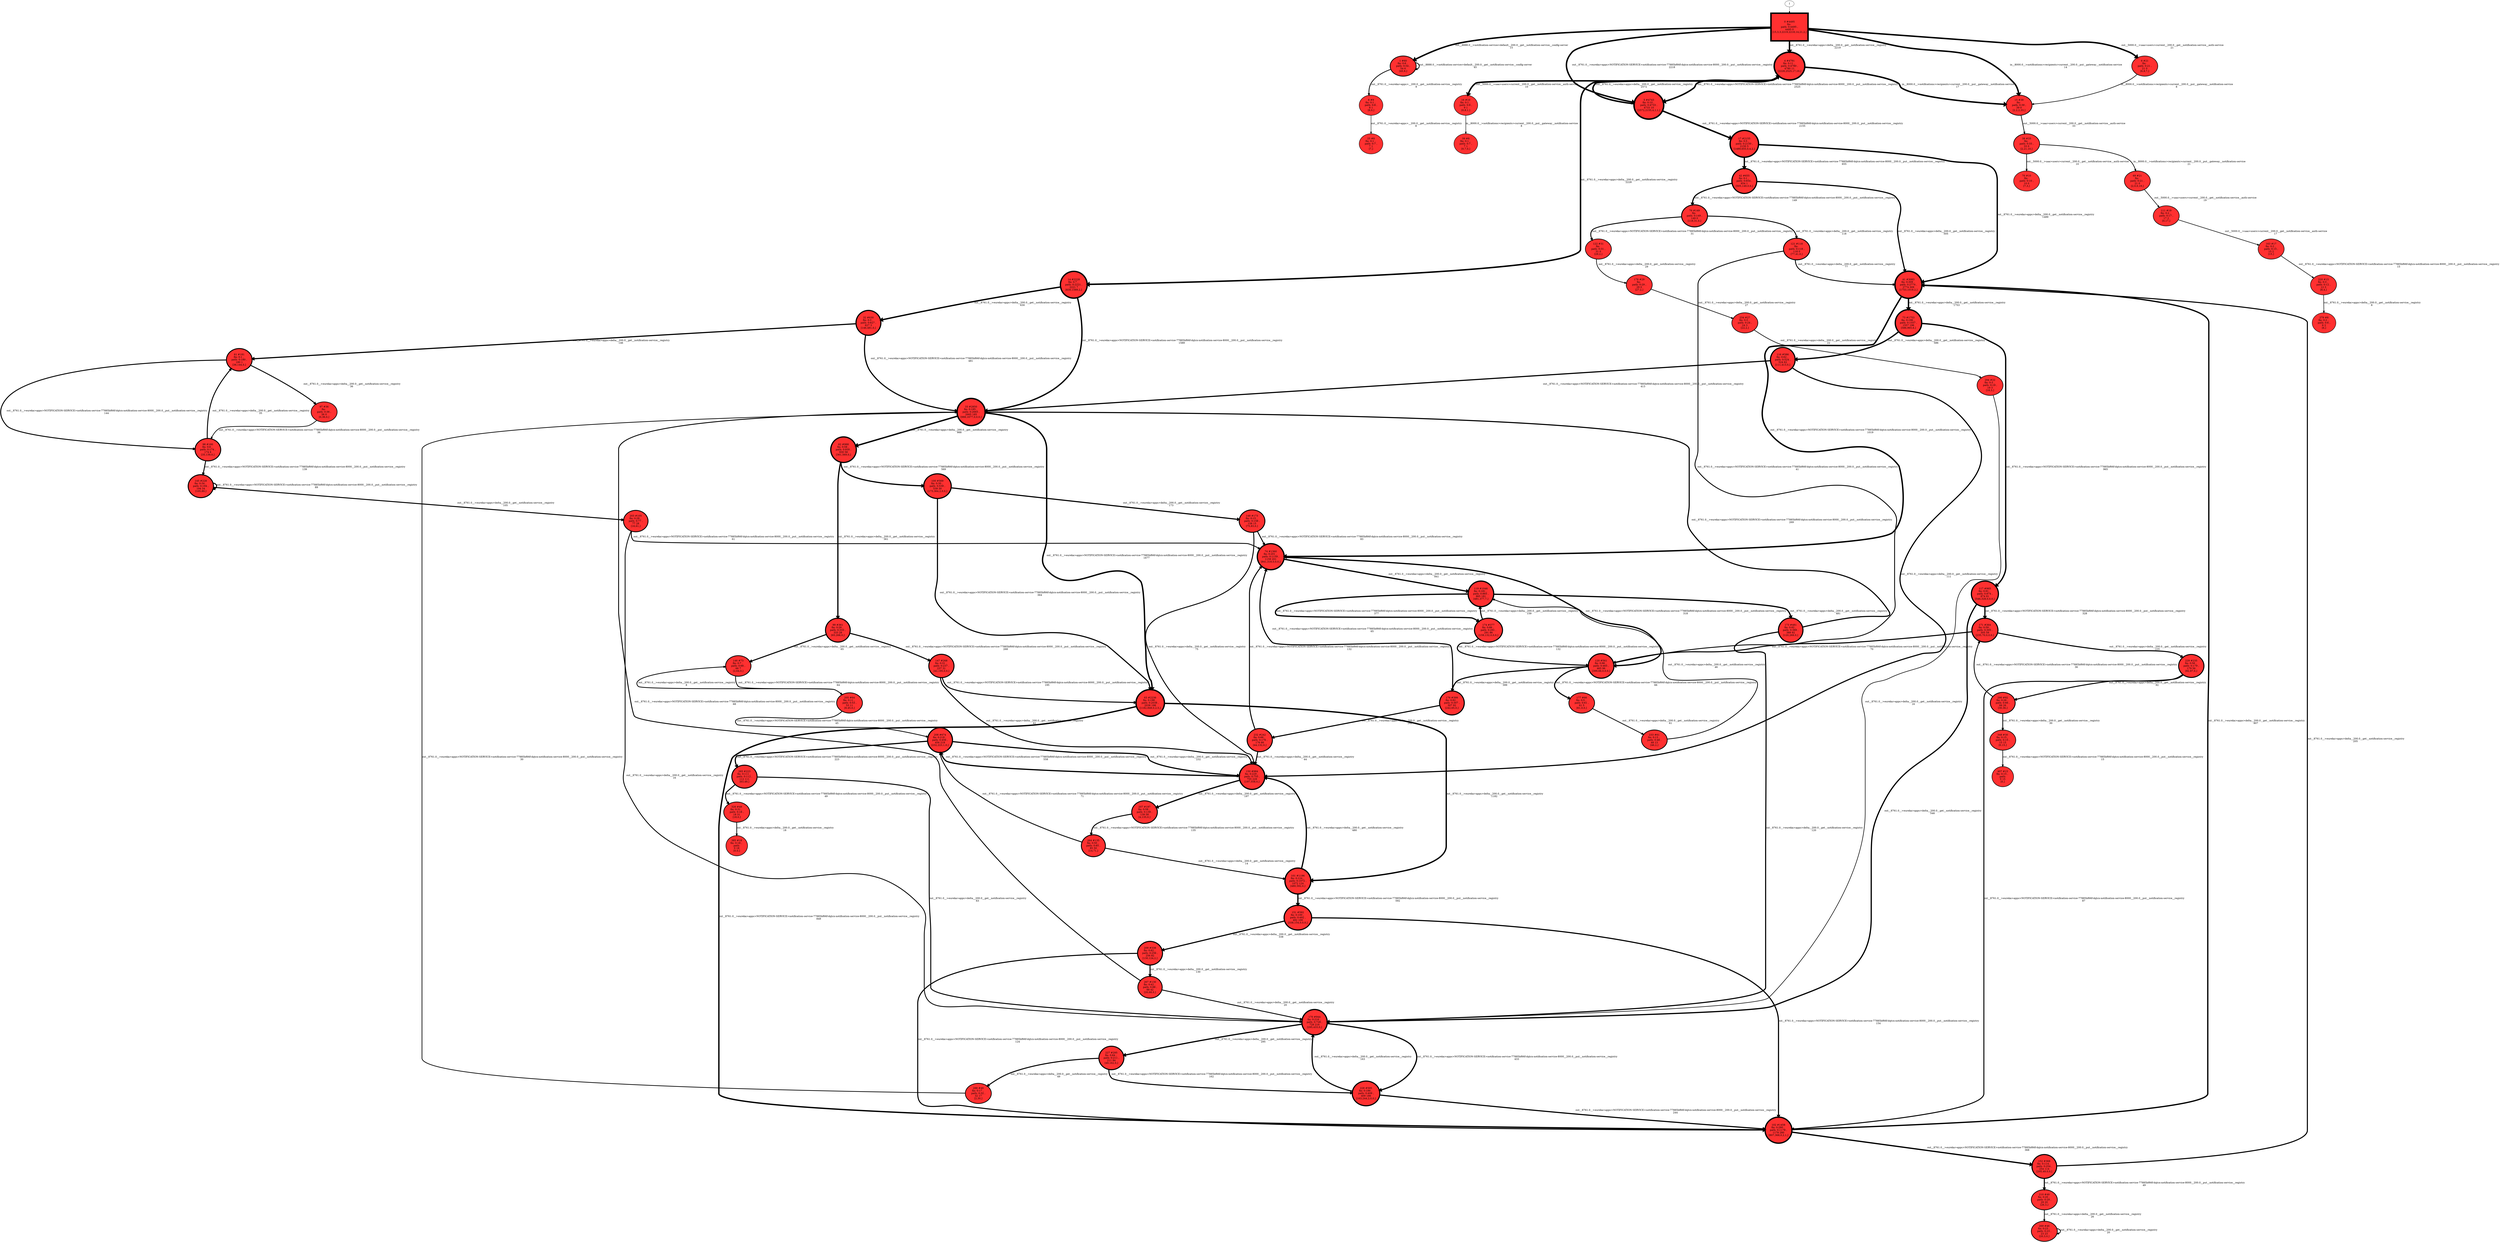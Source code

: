 // produced with flexfringe // 
digraph DFA {
	0 [label="root" shape=box];
		I -> 0;
	0 [ label="0 #4495
fin: 
 path: 0:4495 , 
4495 0
[15,3,3,2219,2218,14,21,2,]" , style=filled, fillcolor="firebrick1", width=2.24187, height=2.24187, penwidth=8.41094];
		0 -> 1 [label="out__8888.0__>notification-service>default__200.0__get__notification-service__config-server
15 " , penwidth=8.41094 ];
		0 -> 4 [label="out__8761.0__>eureka>apps>delta__200.0__get__notification-service__registry
2219 " , penwidth=8.41094 ];
		0 -> 5 [label="out__8761.0__>eureka>apps>NOTIFICATION-SERVICE>notification-service-77885bf66f-dqtcx-notification-service-8000__200.0__put__notification-service__registry
2218 " , penwidth=8.41094 ];
		0 -> 15 [label="in__8000.0__>notifications>recipients>current__200.0__put__gateway__notification-service
14 " , penwidth=8.41094 ];
		0 -> 6 [label="out__5000.0__>uaa>users>current__200.0__get__notification-service__auth-service
21 " , penwidth=8.41094 ];
	1 [ label="1 #60
fin: 0:6 , 
 path: 0:54 , 
54 6
[45,9,]" , style=filled, fillcolor="firebrick1", width=1.63137, height=1.63137, penwidth=4.11087];
		1 -> 1 [label="out__8888.0__>notification-service>default__200.0__get__notification-service__config-server
45 " , penwidth=4.11087 ];
		1 -> 8 [label="out__8761.0__>eureka>apps>__200.0__get__notification-service__registry
9 " , penwidth=4.11087 ];
	4 [ label="4 #4791
fin: 0:11 , 
 path: 0:4780 , 
4780 11
[2228,2525,17,10,]" , style=filled, fillcolor="firebrick1", width=2.24863, height=2.24863, penwidth=8.4747];
		4 -> 14 [label="out__8761.0__>eureka>apps>delta__200.0__get__notification-service__registry
2228 " , penwidth=8.4747 ];
		4 -> 5 [label="out__8761.0__>eureka>apps>NOTIFICATION-SERVICE>notification-service-77885bf66f-dqtcx-notification-service-8000__200.0__put__notification-service__registry
2525 " , penwidth=8.4747 ];
		4 -> 15 [label="in__8000.0__>notifications>recipients>current__200.0__put__gateway__notification-service
17 " , penwidth=8.4747 ];
		4 -> 16 [label="out__5000.0__>uaa>users>current__200.0__get__notification-service__auth-service
10 " , penwidth=8.4747 ];
	5 [ label="5 #4743
fin: 0:10 , 
 path: 0:4733 , 
4733 10
[2572,2155,4,1,1,]" , style=filled, fillcolor="firebrick1", width=2.24756, height=2.24756, penwidth=8.46464];
		5 -> 4 [label="out__8761.0__>eureka>apps>delta__200.0__get__notification-service__registry
2572 " , penwidth=8.46464 ];
		5 -> 17 [label="out__8761.0__>eureka>apps>NOTIFICATION-SERVICE>notification-service-77885bf66f-dqtcx-notification-service-8000__200.0__put__notification-service__registry
2155 " , penwidth=8.46464 ];
	6 [ label="6 #21
fin: 
 path: 0:21 , 
21 0
[6,8,7,]" , style=filled, fillcolor="firebrick1", width=1.4088, height=1.4088, penwidth=3.09104];
		6 -> 15 [label="in__8000.0__>notifications>recipients>current__200.0__put__gateway__notification-service
8 " , penwidth=3.09104 ];
	8 [ label="8 #9
fin: 0:1 , 
 path: 0:8 , 
8 1
[8,0,]" , style=filled, fillcolor="firebrick1", width=1.19471, height=1.19471, penwidth=2.30259];
		8 -> 25 [label="out__8761.0__>eureka>apps>__200.0__get__notification-service__registry
8 " , penwidth=2.30259 ];
	14 [ label="14 #2228
fin: 0:7 , 
 path: 0:2221 , 
2221 7
[630,1589,2,]" , style=filled, fillcolor="firebrick1", width=2.16439, height=2.16439, penwidth=7.70931];
		14 -> 32 [label="out__8761.0__>eureka>apps>delta__200.0__get__notification-service__registry
630 " , penwidth=7.70931 ];
		14 -> 33 [label="out__8761.0__>eureka>apps>NOTIFICATION-SERVICE>notification-service-77885bf66f-dqtcx-notification-service-8000__200.0__put__notification-service__registry
1589 " , penwidth=7.70931 ];
	15 [ label="15 #39
fin: 
 path: 0:39 , 
39 0
[2,2,2,33,]" , style=filled, fillcolor="firebrick1", width=1.54519, height=1.54519, penwidth=3.68888];
		15 -> 38 [label="out__5000.0__>uaa>users>current__200.0__get__notification-service__auth-service
33 " , penwidth=3.68888 ];
	16 [ label="16 #10
fin: 0:1 , 
 path: 0:9 , 
9 1
[0,8,1,]" , style=filled, fillcolor="firebrick1", width=1.22316, height=1.22316, penwidth=2.3979];
		16 -> 39 [label="in__8000.0__>notifications>recipients>current__200.0__put__gateway__notification-service
8 " , penwidth=2.3979 ];
	17 [ label="17 #2155
fin: 0:5 , 
 path: 0:2150 , 
2150 5
[1489,655,0,4,2,]" , style=filled, fillcolor="firebrick1", width=2.16056, height=2.16056, penwidth=7.67601];
		17 -> 41 [label="out__8761.0__>eureka>apps>delta__200.0__get__notification-service__registry
1489 " , penwidth=7.67601 ];
		17 -> 42 [label="out__8761.0__>eureka>apps>NOTIFICATION-SERVICE>notification-service-77885bf66f-dqtcx-notification-service-8000__200.0__put__notification-service__registry
655 " , penwidth=7.67601 ];
	25 [ label="25 #8
fin: 0:1 , 
 path: 0:7 , 
7 1
[7,]" , style=filled, fillcolor="firebrick1", width=1.16228, height=1.16228, penwidth=2.19722];
	32 [ label="32 #630
fin: 0:3 , 
 path: 0:627 , 
627 3
[146,481,0,]" , style=filled, fillcolor="firebrick1", width=2.00785, height=2.00785, penwidth=6.44731];
		32 -> 61 [label="out__8761.0__>eureka>apps>delta__200.0__get__notification-service__registry
146 " , penwidth=6.44731 ];
		32 -> 33 [label="out__8761.0__>eureka>apps>NOTIFICATION-SERVICE>notification-service-77885bf66f-dqtcx-notification-service-8000__200.0__put__notification-service__registry
481 " , penwidth=6.44731 ];
	33 [ label="33 #2850
fin: 0:185 , 
 path: 0:2665 , 
2665 185
[988,1677,0,0,0,]" , style=filled, fillcolor="firebrick1", width=2.19226, height=2.19226, penwidth=7.95543];
		33 -> 62 [label="out__8761.0__>eureka>apps>delta__200.0__get__notification-service__registry
988 " , penwidth=7.95543 ];
		33 -> 63 [label="out__8761.0__>eureka>apps>NOTIFICATION-SERVICE>notification-service-77885bf66f-dqtcx-notification-service-8000__200.0__put__notification-service__registry
1677 " , penwidth=7.95543 ];
	38 [ label="38 #33
fin: 
 path: 0:33 , 
33 0
[2,21,10,]" , style=filled, fillcolor="firebrick1", width=1.50992, height=1.50992, penwidth=3.52636];
		38 -> 69 [label="in__8000.0__>notifications>recipients>current__200.0__put__gateway__notification-service
21 " , penwidth=3.52636 ];
		38 -> 70 [label="out__5000.0__>uaa>users>current__200.0__get__notification-service__auth-service
10 " , penwidth=3.52636 ];
	39 [ label="39 #8
fin: 0:1 , 
 path: 0:7 , 
7 1
[0,7,0,]" , style=filled, fillcolor="firebrick1", width=1.16228, height=1.16228, penwidth=2.19722];
	41 [ label="41 #3083
fin: 0:309 , 
 path: 0:2774 , 
2774 309
[1753,1019,2,]" , style=filled, fillcolor="firebrick1", width=2.20099, height=2.20099, penwidth=8.03398];
		41 -> 73 [label="out__8761.0__>eureka>apps>delta__200.0__get__notification-service__registry
1753 " , penwidth=8.03398 ];
		41 -> 74 [label="out__8761.0__>eureka>apps>NOTIFICATION-SERVICE>notification-service-77885bf66f-dqtcx-notification-service-8000__200.0__put__notification-service__registry
1019 " , penwidth=8.03398 ];
	42 [ label="42 #655
fin: 0:1 , 
 path: 0:654 , 
654 1
[505,149,0,0,]" , style=filled, fillcolor="firebrick1", width=2.01306, height=2.01306, penwidth=6.48616];
		42 -> 41 [label="out__8761.0__>eureka>apps>delta__200.0__get__notification-service__registry
505 " , penwidth=6.48616 ];
		42 -> 76 [label="out__8761.0__>eureka>apps>NOTIFICATION-SERVICE>notification-service-77885bf66f-dqtcx-notification-service-8000__200.0__put__notification-service__registry
149 " , penwidth=6.48616 ];
	70 [ label="70 #10
fin: 
 path: 0:10 , 
10 0
[7,3,]" , style=filled, fillcolor="firebrick1", width=1.22316, height=1.22316, penwidth=2.3979];
	61 [ label="61 #181
fin: 0:1 , 
 path: 0:180 , 
180 1
[36,144,0,]" , style=filled, fillcolor="firebrick1", width=1.8252, height=1.8252, penwidth=5.20401];
		61 -> 97 [label="out__8761.0__>eureka>apps>delta__200.0__get__notification-service__registry
36 " , penwidth=5.20401 ];
		61 -> 98 [label="out__8761.0__>eureka>apps>NOTIFICATION-SERVICE>notification-service-77885bf66f-dqtcx-notification-service-8000__200.0__put__notification-service__registry
144 " , penwidth=5.20401 ];
	62 [ label="62 #988
fin: 0:58 , 
 path: 0:930 , 
930 58
[361,569,0,]" , style=filled, fillcolor="firebrick1", width=2.06644, height=2.06644, penwidth=6.89669];
		62 -> 99 [label="out__8761.0__>eureka>apps>delta__200.0__get__notification-service__registry
361 " , penwidth=6.89669 ];
		62 -> 100 [label="out__8761.0__>eureka>apps>NOTIFICATION-SERVICE>notification-service-77885bf66f-dqtcx-notification-service-8000__200.0__put__notification-service__registry
569 " , penwidth=6.89669 ];
	63 [ label="63 #2236
fin: 0:198 , 
 path: 0:2038 , 
2038 198
[1182,849,0,2,5,]" , style=filled, fillcolor="firebrick1", width=2.1648, height=2.1648, penwidth=7.71289];
		63 -> 101 [label="out__8761.0__>eureka>apps>delta__200.0__get__notification-service__registry
1182 " , penwidth=7.71289 ];
		63 -> 102 [label="out__8761.0__>eureka>apps>NOTIFICATION-SERVICE>notification-service-77885bf66f-dqtcx-notification-service-8000__200.0__put__notification-service__registry
849 " , penwidth=7.71289 ];
	69 [ label="69 #21
fin: 
 path: 0:21 , 
21 0
[2,0,0,19,]" , style=filled, fillcolor="firebrick1", width=1.4088, height=1.4088, penwidth=3.09104];
		69 -> 111 [label="out__5000.0__>uaa>users>current__200.0__get__notification-service__auth-service
19 " , penwidth=3.09104 ];
	73 [ label="73 #1753
fin: 0:196 , 
 path: 0:1557 , 
1557 196
[586,965,6,]" , style=filled, fillcolor="firebrick1", width=2.13649, height=2.13649, penwidth=7.46965];
		73 -> 116 [label="out__8761.0__>eureka>apps>delta__200.0__get__notification-service__registry
586 " , penwidth=7.46965 ];
		73 -> 117 [label="out__8761.0__>eureka>apps>NOTIFICATION-SERVICE>notification-service-77885bf66f-dqtcx-notification-service-8000__200.0__put__notification-service__registry
965 " , penwidth=7.46965 ];
	74 [ label="74 #1360
fin: 0:201 , 
 path: 0:1159 , 
1159 201
[841,318,0,0,0,]" , style=filled, fillcolor="firebrick1", width=2.10608, height=2.10608, penwidth=7.21598];
		74 -> 119 [label="out__8761.0__>eureka>apps>delta__200.0__get__notification-service__registry
841 " , penwidth=7.21598 ];
		74 -> 120 [label="out__8761.0__>eureka>apps>NOTIFICATION-SERVICE>notification-service-77885bf66f-dqtcx-notification-service-8000__200.0__put__notification-service__registry
318 " , penwidth=7.21598 ];
	76 [ label="76 #149
fin: 
 path: 0:149 , 
149 0
[118,31,0,]" , style=filled, fillcolor="firebrick1", width=1.79353, height=1.79353, penwidth=5.01064];
		76 -> 121 [label="out__8761.0__>eureka>apps>delta__200.0__get__notification-service__registry
118 " , penwidth=5.01064 ];
		76 -> 122 [label="out__8761.0__>eureka>apps>NOTIFICATION-SERVICE>notification-service-77885bf66f-dqtcx-notification-service-8000__200.0__put__notification-service__registry
31 " , penwidth=5.01064 ];
	97 [ label="97 #36
fin: 
 path: 0:36 , 
36 0
[0,36,0,]" , style=filled, fillcolor="firebrick1", width=1.52843, height=1.52843, penwidth=3.61092];
		97 -> 98 [label="out__8761.0__>eureka>apps>NOTIFICATION-SERVICE>notification-service-77885bf66f-dqtcx-notification-service-8000__200.0__put__notification-service__registry
36 " , penwidth=3.61092 ];
	98 [ label="98 #180
fin: 0:6 , 
 path: 0:174 , 
174 6
[35,139,0,]" , style=filled, fillcolor="firebrick1", width=1.82431, height=1.82431, penwidth=5.1985];
		98 -> 61 [label="out__8761.0__>eureka>apps>delta__200.0__get__notification-service__registry
35 " , penwidth=5.1985 ];
		98 -> 145 [label="out__8761.0__>eureka>apps>NOTIFICATION-SERVICE>notification-service-77885bf66f-dqtcx-notification-service-8000__200.0__put__notification-service__registry
139 " , penwidth=5.1985 ];
	99 [ label="99 #361
fin: 0:28 , 
 path: 0:333 , 
333 28
[65,268,0,]" , style=filled, fillcolor="firebrick1", width=1.93031, height=1.93031, penwidth=5.89164];
		99 -> 146 [label="out__8761.0__>eureka>apps>delta__200.0__get__notification-service__registry
65 " , penwidth=5.89164 ];
		99 -> 147 [label="out__8761.0__>eureka>apps>NOTIFICATION-SERVICE>notification-service-77885bf66f-dqtcx-notification-service-8000__200.0__put__notification-service__registry
268 " , penwidth=5.89164 ];
	100 [ label="100 #569
fin: 0:30 , 
 path: 0:539 , 
539 30
[173,364,2,0,0,]" , style=filled, fillcolor="firebrick1", width=1.99411, height=1.99411, penwidth=6.34564];
		100 -> 148 [label="out__8761.0__>eureka>apps>delta__200.0__get__notification-service__registry
173 " , penwidth=6.34564 ];
		100 -> 63 [label="out__8761.0__>eureka>apps>NOTIFICATION-SERVICE>notification-service-77885bf66f-dqtcx-notification-service-8000__200.0__put__notification-service__registry
364 " , penwidth=6.34564 ];
	101 [ label="101 #1196
fin: 0:124 , 
 path: 0:1072 , 
1072 124
[480,592,0,]" , style=filled, fillcolor="firebrick1", width=2.09033, height=2.09033, penwidth=7.08757];
		101 -> 150 [label="out__8761.0__>eureka>apps>delta__200.0__get__notification-service__registry
480 " , penwidth=7.08757 ];
		101 -> 151 [label="out__8761.0__>eureka>apps>NOTIFICATION-SERVICE>notification-service-77885bf66f-dqtcx-notification-service-8000__200.0__put__notification-service__registry
592 " , penwidth=7.08757 ];
	102 [ label="102 #1458
fin: 0:280 , 
 path: 0:1178 , 
1178 280
[807,368,0,2,1,]" , style=filled, fillcolor="firebrick1", width=2.11451, height=2.11451, penwidth=7.28551];
		102 -> 41 [label="out__8761.0__>eureka>apps>delta__200.0__get__notification-service__registry
807 " , penwidth=7.28551 ];
		102 -> 152 [label="out__8761.0__>eureka>apps>NOTIFICATION-SERVICE>notification-service-77885bf66f-dqtcx-notification-service-8000__200.0__put__notification-service__registry
368 " , penwidth=7.28551 ];
	111 [ label="111 #19
fin: 0:2 , 
 path: 0:17 , 
17 2
[0,17,]" , style=filled, fillcolor="firebrick1", width=1.38523, height=1.38523, penwidth=2.99573];
		111 -> 163 [label="out__5000.0__>uaa>users>current__200.0__get__notification-service__auth-service
17 " , penwidth=2.99573 ];
	116 [ label="116 #586
fin: 0:62 , 
 path: 0:524 , 
524 62
[111,413,0,]" , style=filled, fillcolor="firebrick1", width=1.9981, height=1.9981, penwidth=6.37502];
		116 -> 150 [label="out__8761.0__>eureka>apps>delta__200.0__get__notification-service__registry
111 " , penwidth=6.37502 ];
		116 -> 33 [label="out__8761.0__>eureka>apps>NOTIFICATION-SERVICE>notification-service-77885bf66f-dqtcx-notification-service-8000__200.0__put__notification-service__registry
413 " , penwidth=6.37502 ];
	117 [ label="117 #965
fin: 0:91 , 
 path: 0:874 , 
874 91
[546,328,0,0,0,]" , style=filled, fillcolor="firebrick1", width=2.06346, height=2.06346, penwidth=6.87316];
		117 -> 170 [label="out__8761.0__>eureka>apps>delta__200.0__get__notification-service__registry
546 " , penwidth=6.87316 ];
		117 -> 171 [label="out__8761.0__>eureka>apps>NOTIFICATION-SERVICE>notification-service-77885bf66f-dqtcx-notification-service-8000__200.0__put__notification-service__registry
328 " , penwidth=6.87316 ];
	119 [ label="119 #1046
fin: 0:181 , 
 path: 0:865 , 
865 181
[481,377,7,]" , style=filled, fillcolor="firebrick1", width=2.07364, height=2.07364, penwidth=6.95368];
		119 -> 173 [label="out__8761.0__>eureka>apps>delta__200.0__get__notification-service__registry
481 " , penwidth=6.95368 ];
		119 -> 174 [label="out__8761.0__>eureka>apps>NOTIFICATION-SERVICE>notification-service-77885bf66f-dqtcx-notification-service-8000__200.0__put__notification-service__registry
377 " , penwidth=6.95368 ];
	120 [ label="120 #561
fin: 0:96 , 
 path: 0:465 , 
465 96
[399,66,0,0,0,]" , style=filled, fillcolor="firebrick1", width=1.99218, height=1.99218, penwidth=6.3315];
		120 -> 176 [label="out__8761.0__>eureka>apps>delta__200.0__get__notification-service__registry
399 " , penwidth=6.3315 ];
		120 -> 177 [label="out__8761.0__>eureka>apps>NOTIFICATION-SERVICE>notification-service-77885bf66f-dqtcx-notification-service-8000__200.0__put__notification-service__registry
66 " , penwidth=6.3315 ];
	121 [ label="121 #118
fin: 
 path: 0:118 , 
118 0
[77,41,0,]" , style=filled, fillcolor="firebrick1", width=1.75425, height=1.75425, penwidth=4.77912];
		121 -> 41 [label="out__8761.0__>eureka>apps>delta__200.0__get__notification-service__registry
77 " , penwidth=4.77912 ];
		121 -> 120 [label="out__8761.0__>eureka>apps>NOTIFICATION-SERVICE>notification-service-77885bf66f-dqtcx-notification-service-8000__200.0__put__notification-service__registry
41 " , penwidth=4.77912 ];
	122 [ label="122 #31
fin: 
 path: 0:31 , 
31 0
[29,2,]" , style=filled, fillcolor="firebrick1", width=1.49643, height=1.49643, penwidth=3.46574];
		122 -> 178 [label="out__8761.0__>eureka>apps>delta__200.0__get__notification-service__registry
29 " , penwidth=3.46574 ];
	145 [ label="145 #228
fin: 0:34 , 
 path: 0:194 , 
194 34
[105,89,]" , style=filled, fillcolor="firebrick1", width=1.86155, height=1.86155, penwidth=5.43372];
		145 -> 203 [label="out__8761.0__>eureka>apps>delta__200.0__get__notification-service__registry
105 " , penwidth=5.43372 ];
		145 -> 145 [label="out__8761.0__>eureka>apps>NOTIFICATION-SERVICE>notification-service-77885bf66f-dqtcx-notification-service-8000__200.0__put__notification-service__registry
89 " , penwidth=5.43372 ];
	146 [ label="146 #73
fin: 0:7 , 
 path: 0:66 , 
66 7
[2,64,0,]" , style=filled, fillcolor="firebrick1", width=1.66847, height=1.66847, penwidth=4.30407];
		146 -> 205 [label="out__8761.0__>eureka>apps>NOTIFICATION-SERVICE>notification-service-77885bf66f-dqtcx-notification-service-8000__200.0__put__notification-service__registry
64 " , penwidth=4.30407 ];
	147 [ label="147 #268
fin: 0:31 , 
 path: 0:237 , 
237 31
[42,195,0,0,]" , style=filled, fillcolor="firebrick1", width=1.88627, height=1.88627, penwidth=5.59471];
		147 -> 150 [label="out__8761.0__>eureka>apps>delta__200.0__get__notification-service__registry
42 " , penwidth=5.59471 ];
		147 -> 63 [label="out__8761.0__>eureka>apps>NOTIFICATION-SERVICE>notification-service-77885bf66f-dqtcx-notification-service-8000__200.0__put__notification-service__registry
195 " , penwidth=5.59471 ];
	148 [ label="148 #173
fin: 0:15 , 
 path: 0:158 , 
158 15
[75,83,0,]" , style=filled, fillcolor="firebrick1", width=1.81792, height=1.81792, penwidth=5.15906];
		148 -> 150 [label="out__8761.0__>eureka>apps>delta__200.0__get__notification-service__registry
75 " , penwidth=5.15906 ];
		148 -> 74 [label="out__8761.0__>eureka>apps>NOTIFICATION-SERVICE>notification-service-77885bf66f-dqtcx-notification-service-8000__200.0__put__notification-service__registry
83 " , penwidth=5.15906 ];
	150 [ label="150 #984
fin: 0:229 , 
 path: 0:755 , 
755 229
[197,558,0,]" , style=filled, fillcolor="firebrick1", width=2.06593, height=2.06593, penwidth=6.89264];
		150 -> 207 [label="out__8761.0__>eureka>apps>delta__200.0__get__notification-service__registry
197 " , penwidth=6.89264 ];
		150 -> 208 [label="out__8761.0__>eureka>apps>NOTIFICATION-SERVICE>notification-service-77885bf66f-dqtcx-notification-service-8000__200.0__put__notification-service__registry
558 " , penwidth=6.89264 ];
	151 [ label="151 #592
fin: 0:100 , 
 path: 0:492 , 
492 100
[338,154,0,0,0,]" , style=filled, fillcolor="firebrick1", width=1.99948, height=1.99948, penwidth=6.38519];
		151 -> 209 [label="out__8761.0__>eureka>apps>delta__200.0__get__notification-service__registry
338 " , penwidth=6.38519 ];
		151 -> 102 [label="out__8761.0__>eureka>apps>NOTIFICATION-SERVICE>notification-service-77885bf66f-dqtcx-notification-service-8000__200.0__put__notification-service__registry
154 " , penwidth=6.38519 ];
	152 [ label="152 #368
fin: 0:114 , 
 path: 0:254 , 
254 114
[205,49,0,0,]" , style=filled, fillcolor="firebrick1", width=1.93308, height=1.93308, penwidth=5.9108];
		152 -> 41 [label="out__8761.0__>eureka>apps>delta__200.0__get__notification-service__registry
205 " , penwidth=5.9108 ];
		152 -> 210 [label="out__8761.0__>eureka>apps>NOTIFICATION-SERVICE>notification-service-77885bf66f-dqtcx-notification-service-8000__200.0__put__notification-service__registry
49 " , penwidth=5.9108 ];
	163 [ label="163 #17
fin: 0:2 , 
 path: 0:15 , 
15 2
[15,]" , style=filled, fillcolor="firebrick1", width=1.3585, height=1.3585, penwidth=2.89037];
		163 -> 220 [label="out__8761.0__>eureka>apps>NOTIFICATION-SERVICE>notification-service-77885bf66f-dqtcx-notification-service-8000__200.0__put__notification-service__registry
15 " , penwidth=2.89037 ];
	170 [ label="170 #944
fin: 0:216 , 
 path: 0:728 , 
728 216
[295,433,0,]" , style=filled, fillcolor="firebrick1", width=2.06066, height=2.06066, penwidth=6.85118];
		170 -> 227 [label="out__8761.0__>eureka>apps>delta__200.0__get__notification-service__registry
295 " , penwidth=6.85118 ];
		170 -> 228 [label="out__8761.0__>eureka>apps>NOTIFICATION-SERVICE>notification-service-77885bf66f-dqtcx-notification-service-8000__200.0__put__notification-service__registry
433 " , penwidth=6.85118 ];
	171 [ label="171 #364
fin: 0:59 , 
 path: 0:305 , 
305 59
[235,70,0,0,0,]" , style=filled, fillcolor="firebrick1", width=1.93151, height=1.93151, penwidth=5.8999];
		171 -> 229 [label="out__8761.0__>eureka>apps>delta__200.0__get__notification-service__registry
235 " , penwidth=5.8999 ];
		171 -> 120 [label="out__8761.0__>eureka>apps>NOTIFICATION-SERVICE>notification-service-77885bf66f-dqtcx-notification-service-8000__200.0__put__notification-service__registry
70 " , penwidth=5.8999 ];
	173 [ label="173 #481
fin: 0:92 , 
 path: 0:389 , 
389 92
[120,269,0,]" , style=filled, fillcolor="firebrick1", width=1.97101, height=1.97101, penwidth=6.17794];
		173 -> 170 [label="out__8761.0__>eureka>apps>delta__200.0__get__notification-service__registry
120 " , penwidth=6.17794 ];
		173 -> 33 [label="out__8761.0__>eureka>apps>NOTIFICATION-SERVICE>notification-service-77885bf66f-dqtcx-notification-service-8000__200.0__put__notification-service__registry
269 " , penwidth=6.17794 ];
	174 [ label="174 #377
fin: 0:86 , 
 path: 0:291 , 
291 86
[159,132,0,0,0,]" , style=filled, fillcolor="firebrick1", width=1.93657, height=1.93657, penwidth=5.93489];
		174 -> 119 [label="out__8761.0__>eureka>apps>delta__200.0__get__notification-service__registry
159 " , penwidth=5.93489 ];
		174 -> 120 [label="out__8761.0__>eureka>apps>NOTIFICATION-SERVICE>notification-service-77885bf66f-dqtcx-notification-service-8000__200.0__put__notification-service__registry
132 " , penwidth=5.93489 ];
	176 [ label="176 #399
fin: 0:92 , 
 path: 0:307 , 
307 92
[242,65,0,]" , style=filled, fillcolor="firebrick1", width=1.94469, height=1.94469, penwidth=5.99146];
		176 -> 232 [label="out__8761.0__>eureka>apps>delta__200.0__get__notification-service__registry
242 " , penwidth=5.99146 ];
		176 -> 74 [label="out__8761.0__>eureka>apps>NOTIFICATION-SERVICE>notification-service-77885bf66f-dqtcx-notification-service-8000__200.0__put__notification-service__registry
65 " , penwidth=5.99146 ];
	177 [ label="177 #66
fin: 0:5 , 
 path: 0:61 , 
61 5
[61,0,0,]" , style=filled, fillcolor="firebrick1", width=1.64956, height=1.64956, penwidth=4.20469];
		177 -> 233 [label="out__8761.0__>eureka>apps>delta__200.0__get__notification-service__registry
61 " , penwidth=4.20469 ];
	178 [ label="178 #29
fin: 
 path: 0:29 , 
29 0
[27,2,]" , style=filled, fillcolor="firebrick1", width=1.48188, height=1.48188, penwidth=3.4012];
		178 -> 234 [label="out__8761.0__>eureka>apps>delta__200.0__get__notification-service__registry
27 " , penwidth=3.4012 ];
	203 [ label="203 #105
fin: 0:28 , 
 path: 0:77 , 
77 28
[16,61,]" , style=filled, fillcolor="firebrick1", width=1.73403, height=1.73403, penwidth=4.66344];
		203 -> 170 [label="out__8761.0__>eureka>apps>delta__200.0__get__notification-service__registry
16 " , penwidth=4.66344 ];
		203 -> 74 [label="out__8761.0__>eureka>apps>NOTIFICATION-SERVICE>notification-service-77885bf66f-dqtcx-notification-service-8000__200.0__put__notification-service__registry
61 " , penwidth=4.66344 ];
	205 [ label="205 #64
fin: 0:11 , 
 path: 0:53 , 
53 11
[8,45,0,]" , style=filled, fillcolor="firebrick1", width=1.64372, height=1.64372, penwidth=4.17439];
		205 -> 146 [label="out__8761.0__>eureka>apps>delta__200.0__get__notification-service__registry
8 " , penwidth=4.17439 ];
		205 -> 208 [label="out__8761.0__>eureka>apps>NOTIFICATION-SERVICE>notification-service-77885bf66f-dqtcx-notification-service-8000__200.0__put__notification-service__registry
45 " , penwidth=4.17439 ];
	207 [ label="207 #197
fin: 0:58 , 
 path: 0:139 , 
139 58
[4,135,0,]" , style=filled, fillcolor="firebrick1", width=1.83869, height=1.83869, penwidth=5.28827];
		207 -> 264 [label="out__8761.0__>eureka>apps>NOTIFICATION-SERVICE>notification-service-77885bf66f-dqtcx-notification-service-8000__200.0__put__notification-service__registry
135 " , penwidth=5.28827 ];
	208 [ label="208 #674
fin: 0:218 , 
 path: 0:456 , 
456 218
[232,223,1,0,]" , style=filled, fillcolor="firebrick1", width=2.01686, height=2.01686, penwidth=6.51471];
		208 -> 150 [label="out__8761.0__>eureka>apps>delta__200.0__get__notification-service__registry
232 " , penwidth=6.51471 ];
		208 -> 265 [label="out__8761.0__>eureka>apps>NOTIFICATION-SERVICE>notification-service-77885bf66f-dqtcx-notification-service-8000__200.0__put__notification-service__registry
223 " , penwidth=6.51471 ];
	209 [ label="209 #338
fin: 0:82 , 
 path: 0:256 , 
256 82
[130,124,2,]" , style=filled, fillcolor="firebrick1", width=1.92074, height=1.92074, penwidth=5.826];
		209 -> 267 [label="out__8761.0__>eureka>apps>delta__200.0__get__notification-service__registry
130 " , penwidth=5.826 ];
		209 -> 102 [label="out__8761.0__>eureka>apps>NOTIFICATION-SERVICE>notification-service-77885bf66f-dqtcx-notification-service-8000__200.0__put__notification-service__registry
124 " , penwidth=5.826 ];
	210 [ label="210 #49
fin: 0:20 , 
 path: 0:29 , 
29 20
[26,3,]" , style=filled, fillcolor="firebrick1", width=1.59169, height=1.59169, penwidth=3.91202];
		210 -> 269 [label="out__8761.0__>eureka>apps>delta__200.0__get__notification-service__registry
26 " , penwidth=3.91202 ];
	220 [ label="220 #15
fin: 0:3 , 
 path: 0:12 , 
12 3
[8,4,]" , style=filled, fillcolor="firebrick1", width=1.32776, height=1.32776, penwidth=2.77259];
		220 -> 279 [label="out__8761.0__>eureka>apps>delta__200.0__get__notification-service__registry
8 " , penwidth=2.77259 ];
	227 [ label="227 #295
fin: 0:84 , 
 path: 0:211 , 
211 84
[49,162,0,]" , style=filled, fillcolor="firebrick1", width=1.90067, height=1.90067, penwidth=5.69036];
		227 -> 288 [label="out__8761.0__>eureka>apps>delta__200.0__get__notification-service__registry
49 " , penwidth=5.69036 ];
		227 -> 228 [label="out__8761.0__>eureka>apps>NOTIFICATION-SERVICE>notification-service-77885bf66f-dqtcx-notification-service-8000__200.0__put__notification-service__registry
162 " , penwidth=5.69036 ];
	228 [ label="228 #595
fin: 0:186 , 
 path: 0:409 , 
409 186
[163,244,2,0,0,]" , style=filled, fillcolor="firebrick1", width=2.00016, height=2.00016, penwidth=6.39024];
		228 -> 170 [label="out__8761.0__>eureka>apps>delta__200.0__get__notification-service__registry
163 " , penwidth=6.39024 ];
		228 -> 102 [label="out__8761.0__>eureka>apps>NOTIFICATION-SERVICE>notification-service-77885bf66f-dqtcx-notification-service-8000__200.0__put__notification-service__registry
244 " , penwidth=6.39024 ];
	229 [ label="229 #235
fin: 0:56 , 
 path: 0:179 , 
179 56
[92,87,0,]" , style=filled, fillcolor="firebrick1", width=1.86622, height=1.86622, penwidth=5.46383];
		229 -> 290 [label="out__8761.0__>eureka>apps>delta__200.0__get__notification-service__registry
92 " , penwidth=5.46383 ];
		229 -> 102 [label="out__8761.0__>eureka>apps>NOTIFICATION-SERVICE>notification-service-77885bf66f-dqtcx-notification-service-8000__200.0__put__notification-service__registry
87 " , penwidth=5.46383 ];
	232 [ label="232 #242
fin: 0:66 , 
 path: 0:176 , 
176 66
[44,132,0,]" , style=filled, fillcolor="firebrick1", width=1.87073, height=1.87073, penwidth=5.49306];
		232 -> 150 [label="out__8761.0__>eureka>apps>delta__200.0__get__notification-service__registry
44 " , penwidth=5.49306 ];
		232 -> 74 [label="out__8761.0__>eureka>apps>NOTIFICATION-SERVICE>notification-service-77885bf66f-dqtcx-notification-service-8000__200.0__put__notification-service__registry
132 " , penwidth=5.49306 ];
	233 [ label="233 #61
fin: 0:13 , 
 path: 0:48 , 
48 13
[46,2,]" , style=filled, fillcolor="firebrick1", width=1.63455, height=1.63455, penwidth=4.12713];
		233 -> 119 [label="out__8761.0__>eureka>apps>delta__200.0__get__notification-service__registry
46 " , penwidth=4.12713 ];
	234 [ label="234 #27
fin: 0:3 , 
 path: 0:24 , 
24 3
[22,2,]" , style=filled, fillcolor="firebrick1", width=1.46608, height=1.46608, penwidth=3.3322];
		234 -> 294 [label="out__8761.0__>eureka>apps>delta__200.0__get__notification-service__registry
22 " , penwidth=3.3322 ];
	264 [ label="264 #135
fin: 0:50 , 
 path: 0:85 , 
85 50
[14,71,]" , style=filled, fillcolor="firebrick1", width=1.77709, height=1.77709, penwidth=4.91265];
		264 -> 101 [label="out__8761.0__>eureka>apps>delta__200.0__get__notification-service__registry
14 " , penwidth=4.91265 ];
		264 -> 208 [label="out__8761.0__>eureka>apps>NOTIFICATION-SERVICE>notification-service-77885bf66f-dqtcx-notification-service-8000__200.0__put__notification-service__registry
71 " , penwidth=4.91265 ];
	265 [ label="265 #223
fin: 0:111 , 
 path: 0:112 , 
112 111
[63,49,]" , style=filled, fillcolor="firebrick1", width=1.85812, height=1.85812, penwidth=5.41165];
		265 -> 170 [label="out__8761.0__>eureka>apps>delta__200.0__get__notification-service__registry
63 " , penwidth=5.41165 ];
		265 -> 326 [label="out__8761.0__>eureka>apps>NOTIFICATION-SERVICE>notification-service-77885bf66f-dqtcx-notification-service-8000__200.0__put__notification-service__registry
49 " , penwidth=5.41165 ];
	267 [ label="267 #130
fin: 0:42 , 
 path: 0:88 , 
88 42
[20,68,0,]" , style=filled, fillcolor="firebrick1", width=1.77074, height=1.77074, penwidth=4.8752];
		267 -> 170 [label="out__8761.0__>eureka>apps>delta__200.0__get__notification-service__registry
20 " , penwidth=4.8752 ];
		267 -> 33 [label="out__8761.0__>eureka>apps>NOTIFICATION-SERVICE>notification-service-77885bf66f-dqtcx-notification-service-8000__200.0__put__notification-service__registry
68 " , penwidth=4.8752 ];
	269 [ label="269 #46
fin: 0:23 , 
 path: 0:23 , 
23 23
[20,3,0,]" , style=filled, fillcolor="firebrick1", width=1.57901, height=1.57901, penwidth=3.85015];
		269 -> 269 [label="out__8761.0__>eureka>apps>delta__200.0__get__notification-service__registry
20 " , penwidth=3.85015 ];
	279 [ label="279 #8
fin: 0:2 , 
 path: 0:6 , 
6 2
[6,]" , style=filled, fillcolor="firebrick1", width=1.16228, height=1.16228, penwidth=2.19722];
	288 [ label="288 #49
fin: 0:17 , 
 path: 0:32 , 
32 17
[2,30,]" , style=filled, fillcolor="firebrick1", width=1.59169, height=1.59169, penwidth=3.91202];
		288 -> 33 [label="out__8761.0__>eureka>apps>NOTIFICATION-SERVICE>notification-service-77885bf66f-dqtcx-notification-service-8000__200.0__put__notification-service__registry
30 " , penwidth=3.91202 ];
	290 [ label="290 #92
fin: 0:26 , 
 path: 0:66 , 
66 26
[30,36,]" , style=filled, fillcolor="firebrick1", width=1.71066, height=1.71066, penwidth=4.5326];
		290 -> 348 [label="out__8761.0__>eureka>apps>delta__200.0__get__notification-service__registry
30 " , penwidth=4.5326 ];
		290 -> 171 [label="out__8761.0__>eureka>apps>NOTIFICATION-SERVICE>notification-service-77885bf66f-dqtcx-notification-service-8000__200.0__put__notification-service__registry
36 " , penwidth=4.5326 ];
	294 [ label="294 #22
fin: 0:3 , 
 path: 0:19 , 
19 3
[16,3,]" , style=filled, fillcolor="firebrick1", width=1.41961, height=1.41961, penwidth=3.13549];
		294 -> 170 [label="out__8761.0__>eureka>apps>delta__200.0__get__notification-service__registry
16 " , penwidth=3.13549 ];
	326 [ label="326 #49
fin: 0:31 , 
 path: 0:18 , 
18 31
[18,0,]" , style=filled, fillcolor="firebrick1", width=1.59169, height=1.59169, penwidth=3.91202];
		326 -> 385 [label="out__8761.0__>eureka>apps>delta__200.0__get__notification-service__registry
18 " , penwidth=3.91202 ];
	348 [ label="348 #30
fin: 0:15 , 
 path: 0:15 , 
15 15
[0,15,]" , style=filled, fillcolor="firebrick1", width=1.4893, height=1.4893, penwidth=3.43399];
		348 -> 407 [label="out__8761.0__>eureka>apps>NOTIFICATION-SERVICE>notification-service-77885bf66f-dqtcx-notification-service-8000__200.0__put__notification-service__registry
15 " , penwidth=3.43399 ];
	385 [ label="385 #18
fin: 0:18 , 
 path: 
0 18
[0,0,]" , style=filled, fillcolor="firebrick1", width=1.37231, height=1.37231, penwidth=2.94444];
	407 [ label="407 #15
fin: 0:15 , 
 path: 
0 15
[0,]" , style=filled, fillcolor="firebrick1", width=1.32776, height=1.32776, penwidth=2.77259];
}
